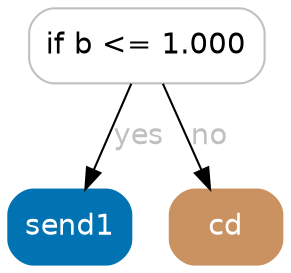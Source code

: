digraph Tree {
	graph [bb="0,0,131.5,123"];
	node [color=gray,
		fillcolor=white,
		fontname=helvetica,
		label="\N",
		shape=box,
		style="filled, rounded"
	];
	edge [fontname=helvetica];
	0	[height=0.5,
		label="if b <= 1.000",
		pos="66.5,105",
		width=1.5694];
	1	[color="#0173b2",
		fillcolor="#0173b2",
		fontcolor=white,
		height=0.5,
		label=send1,
		pos="29.5,18",
		width=0.81944];
	0 -> 1	[fontcolor=gray,
		label=yes,
		lp="63,61.5",
		pos="e,36.976,36.175 59.012,86.799 53.847,74.932 46.88,58.928 41.013,45.449"];
	2	[color="#ca9161",
		fillcolor="#ca9161",
		fontcolor=white,
		height=0.5,
		label=cd,
		pos="104.5,18",
		width=0.75];
	0 -> 2	[fontcolor=gray,
		label=no,
		lp="96.5,61.5",
		pos="e,96.822,36.175 74.19,86.799 79.495,74.932 86.65,58.928 92.676,45.449"];
}
